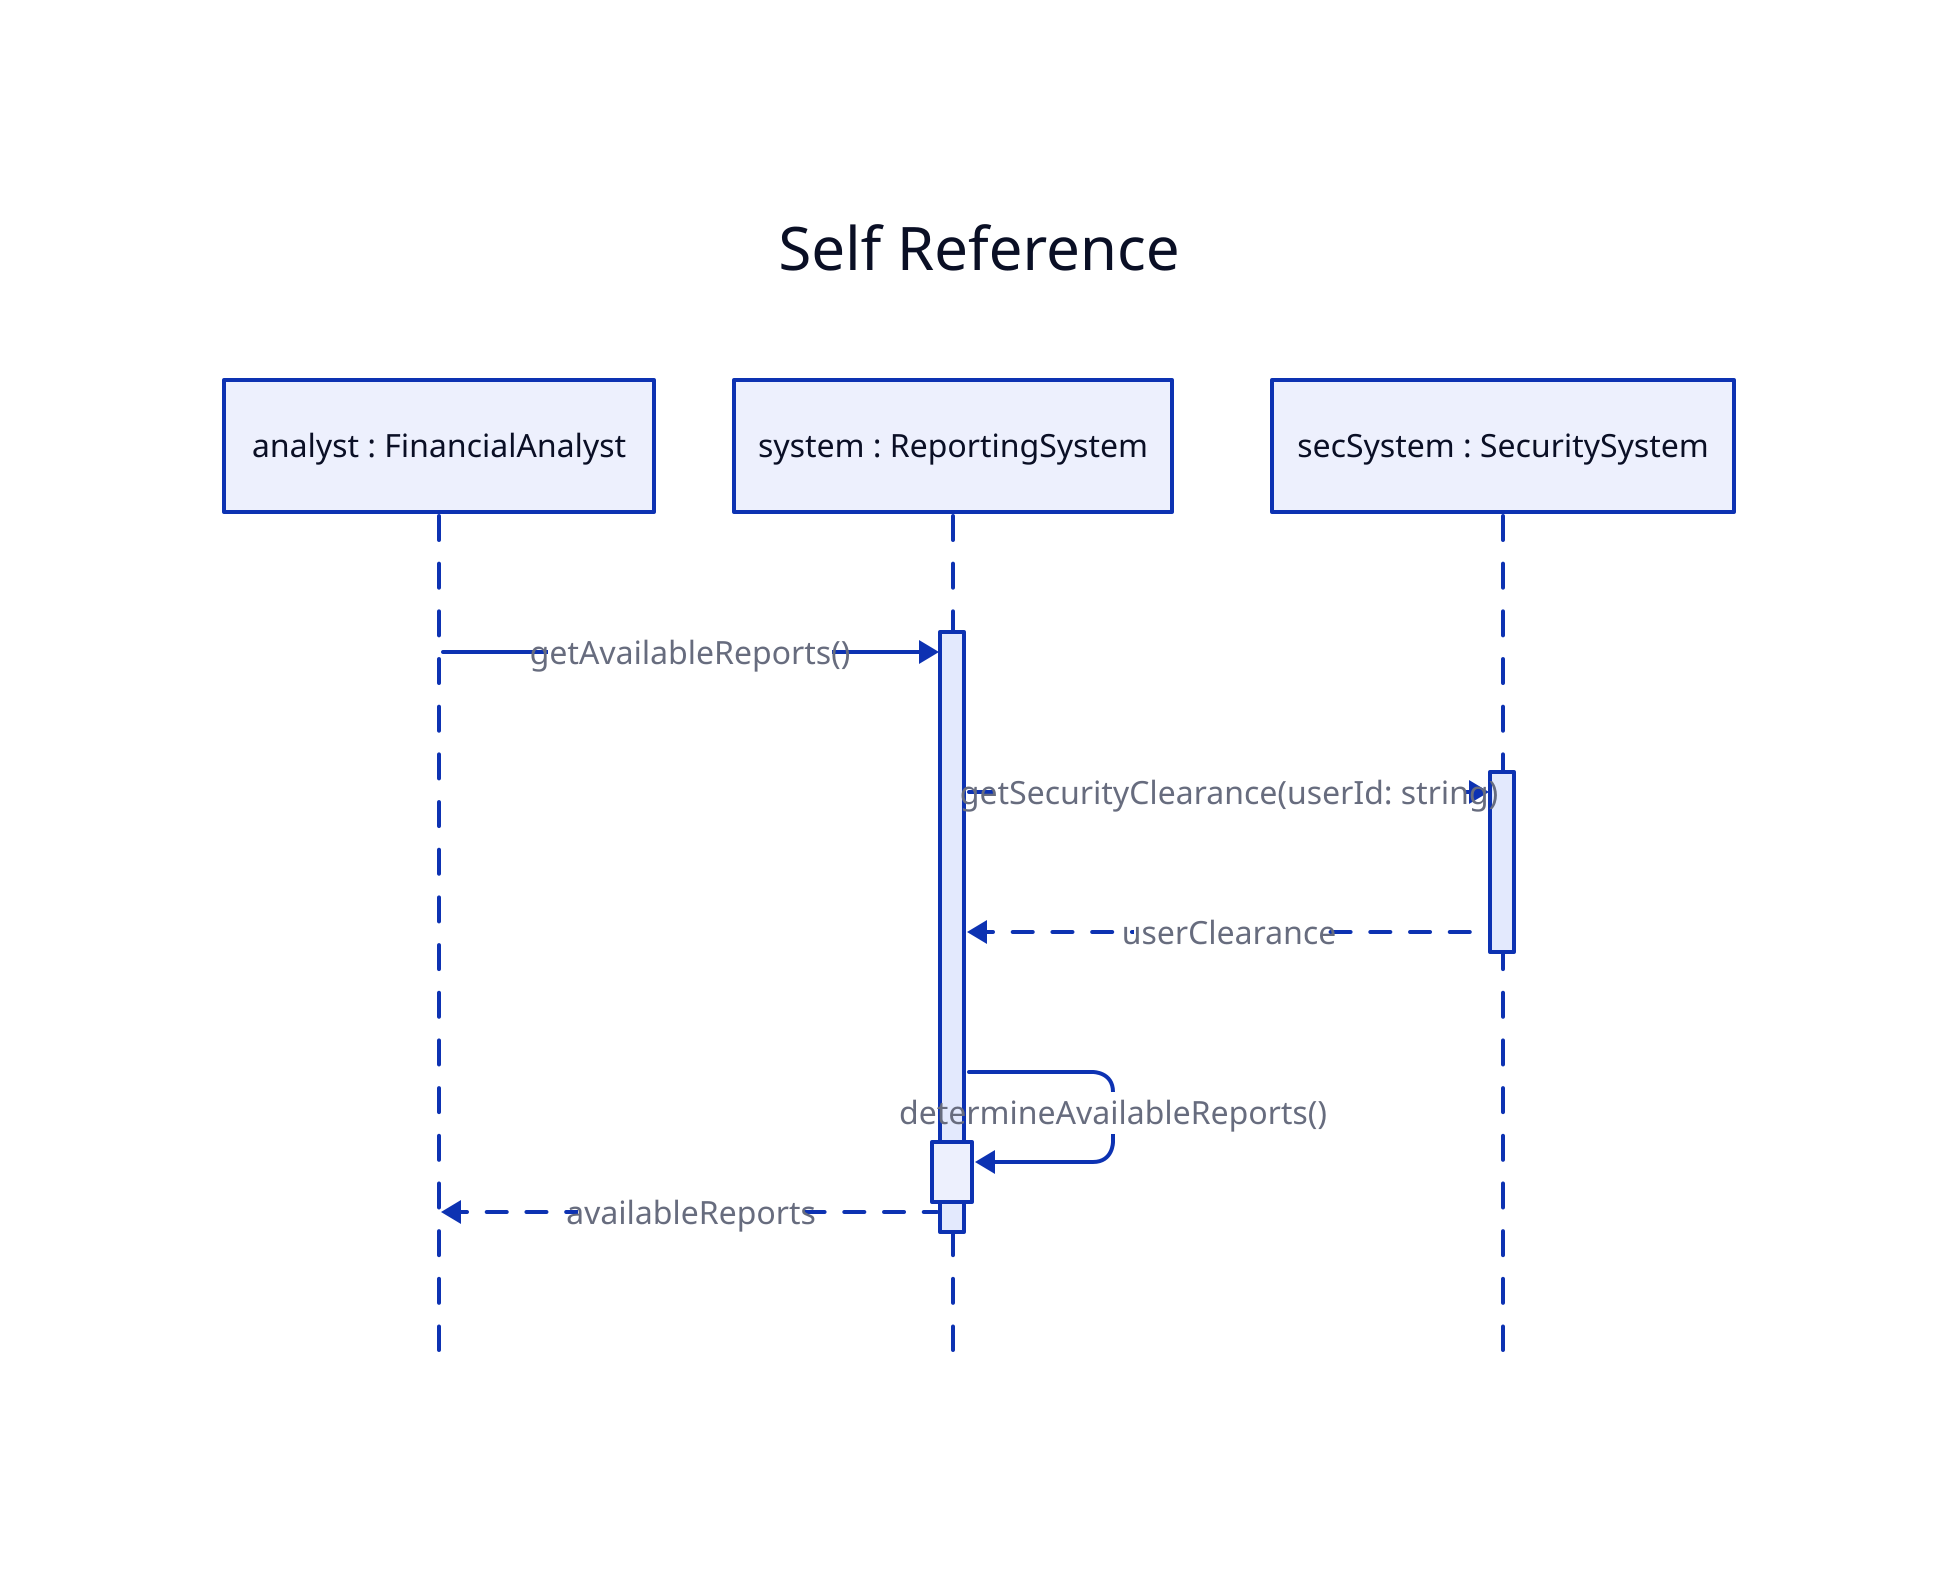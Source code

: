 Self Reference {
    # reference: https://developer.ibm.com/articles/the-sequence-diagram/
    shape: sequence_diagram
    style.font-size: 30

    analyst: analyst : FinancialAnalyst
    system: system : ReportingSystem
    secSystem: secSystem : SecuritySystem

    analyst -> system.lifeline: getAvailableReports()
    system.lifeline -> secSystem.lifeline: getSecurityClearance(userId: string)
    system.lifeline <- secSystem.lifeline: userClearance {
        style.stroke-dash: 5
    }

    system.lifeline -> system.lifeline.self: determineAvailableReports()
    analyst <- system.lifeline: availableReports {
        style.stroke-dash: 5
    }

}